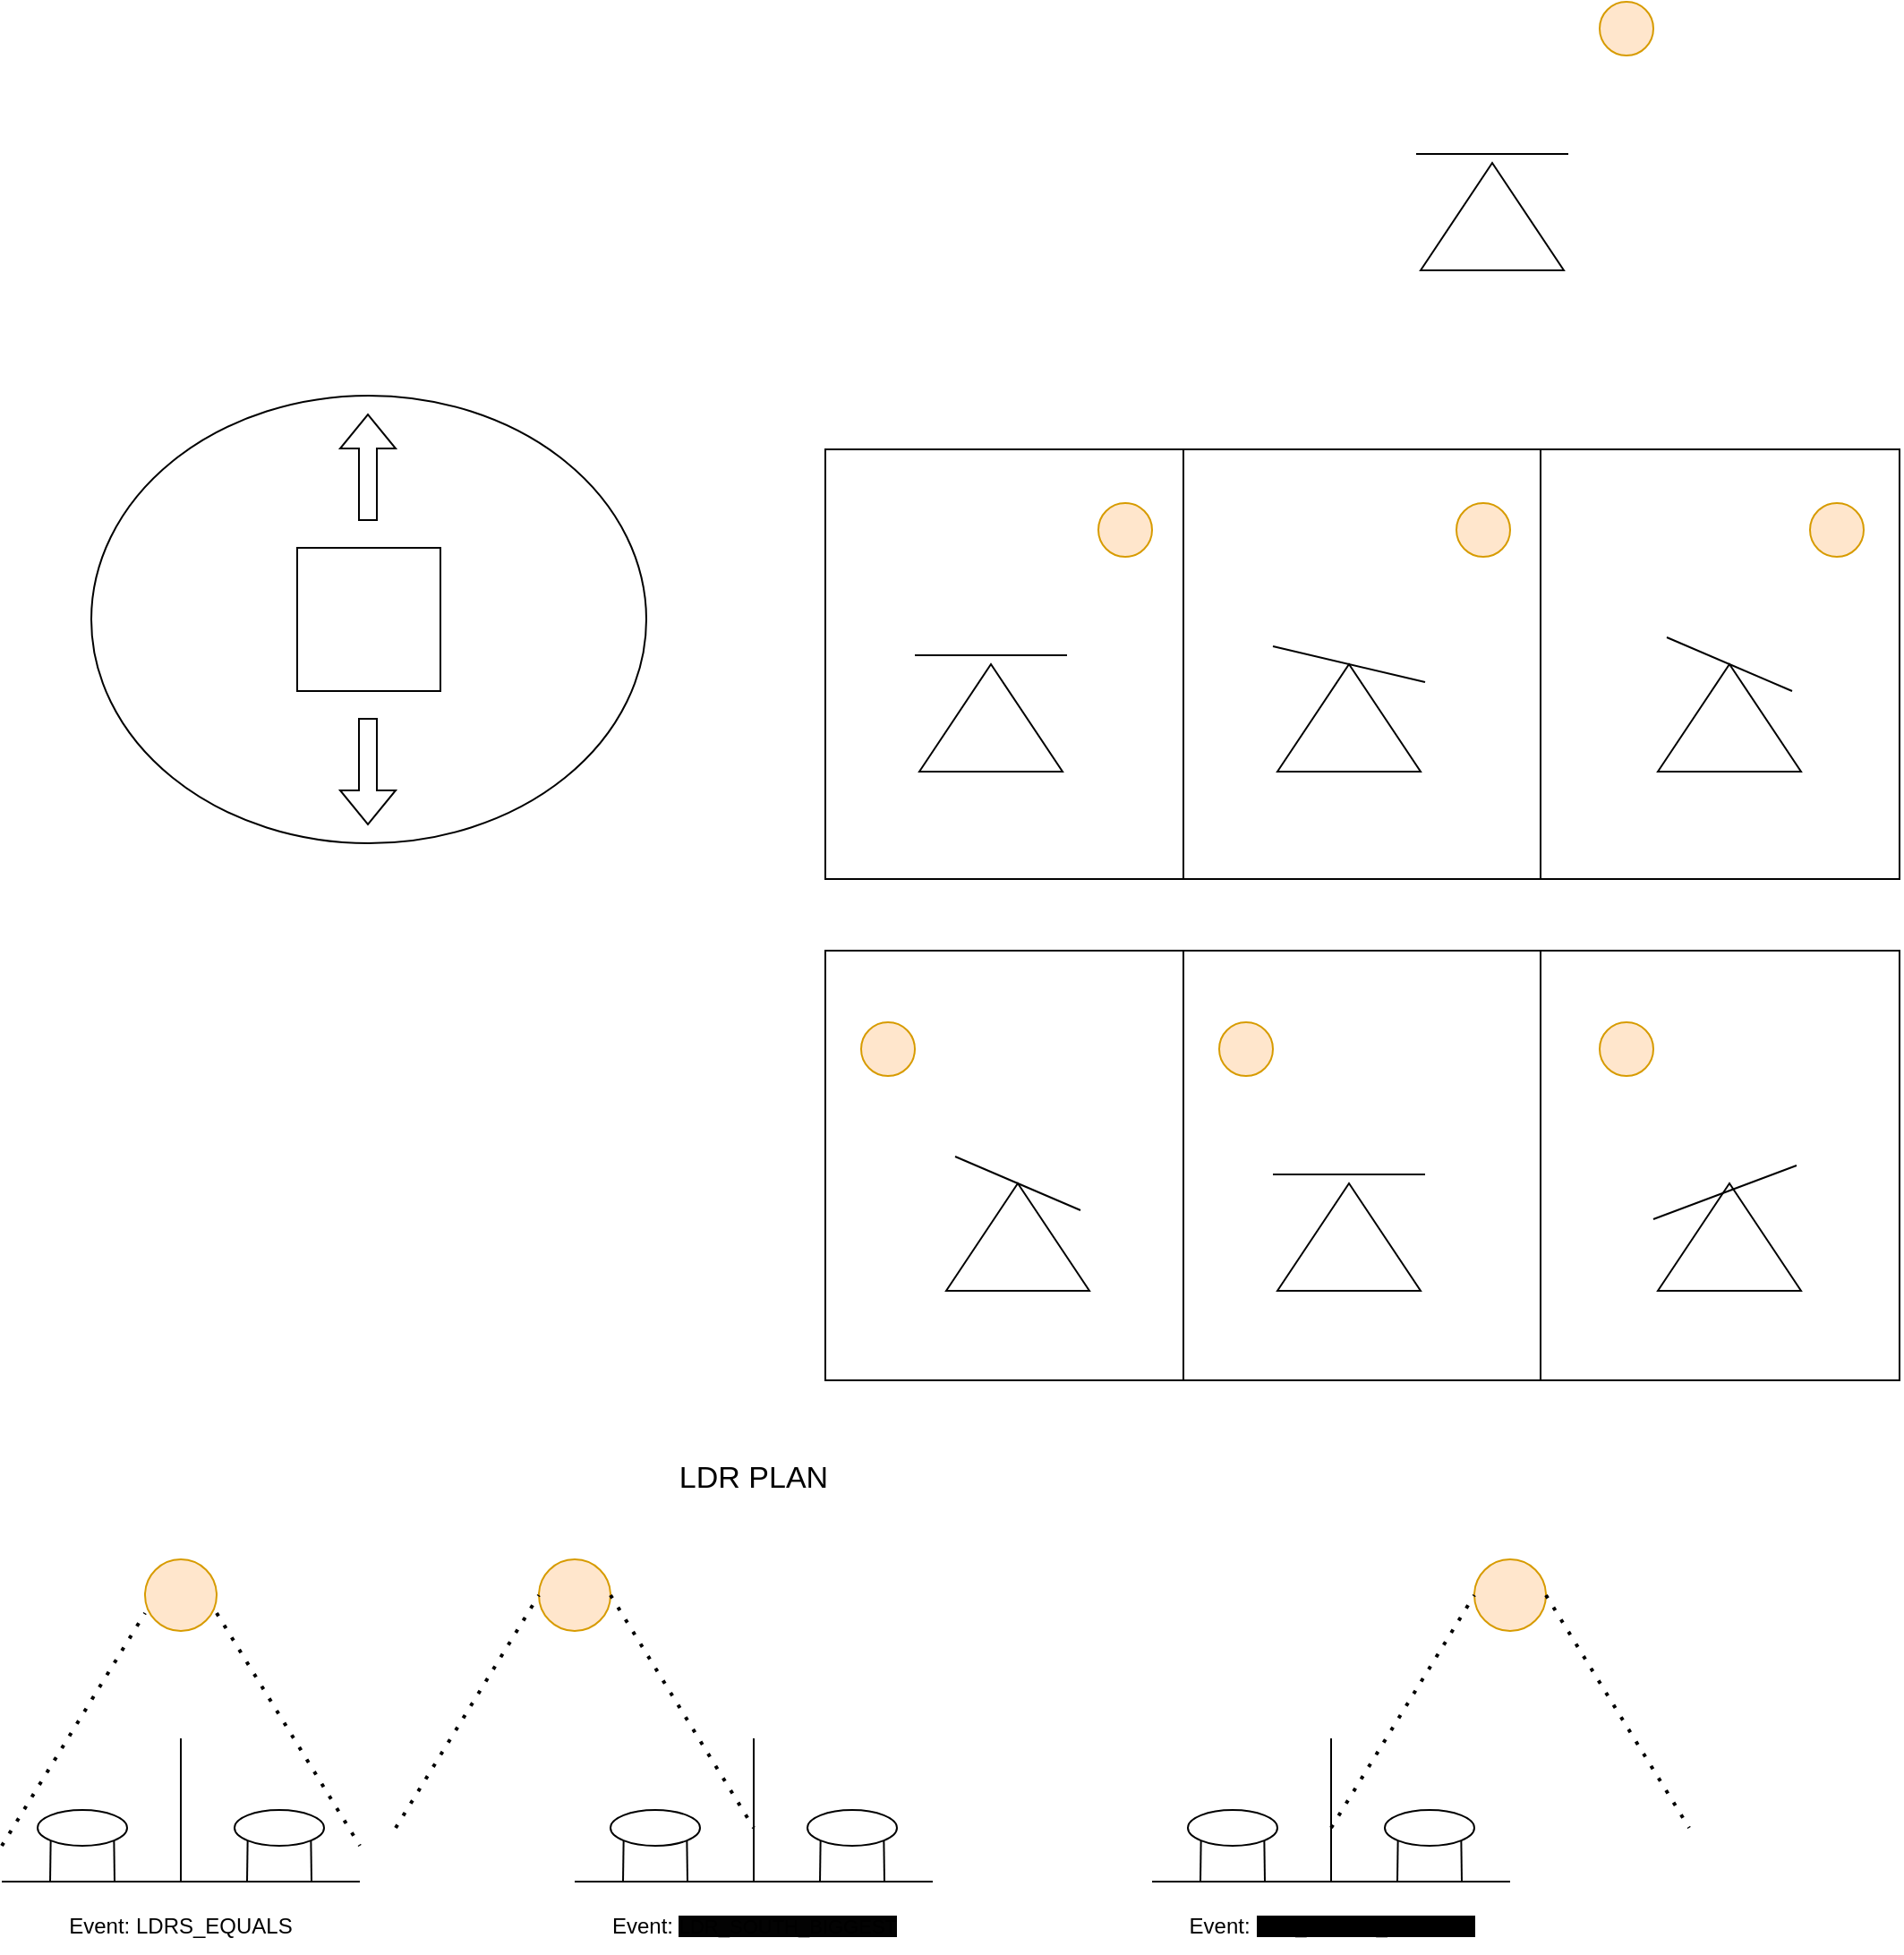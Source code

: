 <mxfile version="24.2.5" type="device" pages="2">
  <diagram id="dknS6vVVcHCbHgST-ZYK" name="Plan">
    <mxGraphModel dx="954" dy="664" grid="1" gridSize="10" guides="1" tooltips="1" connect="1" arrows="1" fold="1" page="1" pageScale="1" pageWidth="2000" pageHeight="1169" math="0" shadow="0">
      <root>
        <mxCell id="0" />
        <mxCell id="1" parent="0" />
        <mxCell id="1wYj7g_pz6meRPkS-qwb-19" value="" style="rounded=0;whiteSpace=wrap;html=1;" parent="1" vertex="1">
          <mxGeometry x="520" y="320" width="600" height="240" as="geometry" />
        </mxCell>
        <mxCell id="1wYj7g_pz6meRPkS-qwb-1" value="" style="ellipse;whiteSpace=wrap;html=1;" parent="1" vertex="1">
          <mxGeometry x="110" y="290" width="310" height="250" as="geometry" />
        </mxCell>
        <mxCell id="1wYj7g_pz6meRPkS-qwb-4" value="" style="whiteSpace=wrap;html=1;aspect=fixed;" parent="1" vertex="1">
          <mxGeometry x="225" y="375" width="80" height="80" as="geometry" />
        </mxCell>
        <mxCell id="1wYj7g_pz6meRPkS-qwb-7" value="" style="shape=flexArrow;endArrow=classic;html=1;rounded=0;" parent="1" edge="1">
          <mxGeometry width="50" height="50" relative="1" as="geometry">
            <mxPoint x="264.5" y="360" as="sourcePoint" />
            <mxPoint x="264.5" y="300" as="targetPoint" />
          </mxGeometry>
        </mxCell>
        <mxCell id="1wYj7g_pz6meRPkS-qwb-10" value="" style="shape=flexArrow;endArrow=classic;html=1;rounded=0;" parent="1" edge="1">
          <mxGeometry width="50" height="50" relative="1" as="geometry">
            <mxPoint x="264.5" y="470" as="sourcePoint" />
            <mxPoint x="264.5" y="530" as="targetPoint" />
          </mxGeometry>
        </mxCell>
        <mxCell id="1wYj7g_pz6meRPkS-qwb-21" value="" style="triangle;whiteSpace=wrap;html=1;rotation=-90;" parent="1" vertex="1">
          <mxGeometry x="862.5" y="150" width="60" height="80" as="geometry" />
        </mxCell>
        <mxCell id="1wYj7g_pz6meRPkS-qwb-22" value="" style="endArrow=none;html=1;rounded=0;" parent="1" edge="1">
          <mxGeometry width="50" height="50" relative="1" as="geometry">
            <mxPoint x="850" y="155" as="sourcePoint" />
            <mxPoint x="935" y="155" as="targetPoint" />
          </mxGeometry>
        </mxCell>
        <mxCell id="1wYj7g_pz6meRPkS-qwb-23" value="" style="ellipse;whiteSpace=wrap;html=1;aspect=fixed;fillColor=#ffe6cc;strokeColor=#d79b00;" parent="1" vertex="1">
          <mxGeometry x="952.5" y="70" width="30" height="30" as="geometry" />
        </mxCell>
        <mxCell id="1wYj7g_pz6meRPkS-qwb-24" value="" style="endArrow=none;html=1;rounded=0;entryX=0.25;entryY=0;entryDx=0;entryDy=0;exitX=0.25;exitY=1;exitDx=0;exitDy=0;" parent="1" edge="1">
          <mxGeometry width="50" height="50" relative="1" as="geometry">
            <mxPoint x="720" y="560" as="sourcePoint" />
            <mxPoint x="720" y="320" as="targetPoint" />
          </mxGeometry>
        </mxCell>
        <mxCell id="1wYj7g_pz6meRPkS-qwb-25" value="" style="endArrow=none;html=1;rounded=0;entryX=0.25;entryY=0;entryDx=0;entryDy=0;exitX=0.25;exitY=1;exitDx=0;exitDy=0;" parent="1" edge="1">
          <mxGeometry width="50" height="50" relative="1" as="geometry">
            <mxPoint x="919.5" y="560" as="sourcePoint" />
            <mxPoint x="919.5" y="320" as="targetPoint" />
          </mxGeometry>
        </mxCell>
        <mxCell id="1wYj7g_pz6meRPkS-qwb-27" value="" style="endArrow=none;html=1;rounded=0;entryX=0.25;entryY=0;entryDx=0;entryDy=0;exitX=0.25;exitY=1;exitDx=0;exitDy=0;" parent="1" edge="1">
          <mxGeometry width="50" height="50" relative="1" as="geometry">
            <mxPoint x="1120" y="560" as="sourcePoint" />
            <mxPoint x="1120" y="320" as="targetPoint" />
          </mxGeometry>
        </mxCell>
        <mxCell id="1wYj7g_pz6meRPkS-qwb-28" value="" style="triangle;whiteSpace=wrap;html=1;rotation=-90;" parent="1" vertex="1">
          <mxGeometry x="582.5" y="430" width="60" height="80" as="geometry" />
        </mxCell>
        <mxCell id="1wYj7g_pz6meRPkS-qwb-29" value="" style="endArrow=none;html=1;rounded=0;" parent="1" edge="1">
          <mxGeometry width="50" height="50" relative="1" as="geometry">
            <mxPoint x="570" y="435" as="sourcePoint" />
            <mxPoint x="655" y="435" as="targetPoint" />
          </mxGeometry>
        </mxCell>
        <mxCell id="1wYj7g_pz6meRPkS-qwb-30" value="" style="ellipse;whiteSpace=wrap;html=1;aspect=fixed;fillColor=#ffe6cc;strokeColor=#d79b00;" parent="1" vertex="1">
          <mxGeometry x="672.5" y="350" width="30" height="30" as="geometry" />
        </mxCell>
        <mxCell id="1wYj7g_pz6meRPkS-qwb-31" value="" style="triangle;whiteSpace=wrap;html=1;rotation=-90;" parent="1" vertex="1">
          <mxGeometry x="782.5" y="430" width="60" height="80" as="geometry" />
        </mxCell>
        <mxCell id="1wYj7g_pz6meRPkS-qwb-33" value="" style="ellipse;whiteSpace=wrap;html=1;aspect=fixed;fillColor=#ffe6cc;strokeColor=#d79b00;" parent="1" vertex="1">
          <mxGeometry x="872.5" y="350" width="30" height="30" as="geometry" />
        </mxCell>
        <mxCell id="1wYj7g_pz6meRPkS-qwb-32" value="" style="endArrow=none;html=1;rounded=0;" parent="1" edge="1">
          <mxGeometry width="50" height="50" relative="1" as="geometry">
            <mxPoint x="770" y="430" as="sourcePoint" />
            <mxPoint x="855" y="450" as="targetPoint" />
          </mxGeometry>
        </mxCell>
        <mxCell id="1wYj7g_pz6meRPkS-qwb-34" value="" style="triangle;whiteSpace=wrap;html=1;rotation=-90;" parent="1" vertex="1">
          <mxGeometry x="995" y="430" width="60" height="80" as="geometry" />
        </mxCell>
        <mxCell id="1wYj7g_pz6meRPkS-qwb-35" value="" style="endArrow=none;html=1;rounded=0;" parent="1" edge="1">
          <mxGeometry width="50" height="50" relative="1" as="geometry">
            <mxPoint x="990" y="425" as="sourcePoint" />
            <mxPoint x="1060" y="455" as="targetPoint" />
          </mxGeometry>
        </mxCell>
        <mxCell id="1wYj7g_pz6meRPkS-qwb-36" value="" style="ellipse;whiteSpace=wrap;html=1;aspect=fixed;fillColor=#ffe6cc;strokeColor=#d79b00;" parent="1" vertex="1">
          <mxGeometry x="1070" y="350" width="30" height="30" as="geometry" />
        </mxCell>
        <mxCell id="1wYj7g_pz6meRPkS-qwb-37" value="" style="rounded=0;whiteSpace=wrap;html=1;" parent="1" vertex="1">
          <mxGeometry x="520" y="600" width="600" height="240" as="geometry" />
        </mxCell>
        <mxCell id="1wYj7g_pz6meRPkS-qwb-38" value="" style="endArrow=none;html=1;rounded=0;entryX=0.25;entryY=0;entryDx=0;entryDy=0;exitX=0.25;exitY=1;exitDx=0;exitDy=0;" parent="1" edge="1">
          <mxGeometry width="50" height="50" relative="1" as="geometry">
            <mxPoint x="720" y="840" as="sourcePoint" />
            <mxPoint x="720" y="600" as="targetPoint" />
          </mxGeometry>
        </mxCell>
        <mxCell id="1wYj7g_pz6meRPkS-qwb-39" value="" style="endArrow=none;html=1;rounded=0;entryX=0.25;entryY=0;entryDx=0;entryDy=0;exitX=0.25;exitY=1;exitDx=0;exitDy=0;" parent="1" edge="1">
          <mxGeometry width="50" height="50" relative="1" as="geometry">
            <mxPoint x="919.5" y="840" as="sourcePoint" />
            <mxPoint x="919.5" y="600" as="targetPoint" />
          </mxGeometry>
        </mxCell>
        <mxCell id="1wYj7g_pz6meRPkS-qwb-40" value="" style="endArrow=none;html=1;rounded=0;entryX=0.25;entryY=0;entryDx=0;entryDy=0;exitX=0.25;exitY=1;exitDx=0;exitDy=0;" parent="1" edge="1">
          <mxGeometry width="50" height="50" relative="1" as="geometry">
            <mxPoint x="1120" y="840" as="sourcePoint" />
            <mxPoint x="1120" y="600" as="targetPoint" />
          </mxGeometry>
        </mxCell>
        <mxCell id="1wYj7g_pz6meRPkS-qwb-50" value="" style="triangle;whiteSpace=wrap;html=1;rotation=-90;" parent="1" vertex="1">
          <mxGeometry x="597.5" y="720" width="60" height="80" as="geometry" />
        </mxCell>
        <mxCell id="1wYj7g_pz6meRPkS-qwb-51" value="" style="endArrow=none;html=1;rounded=0;" parent="1" edge="1">
          <mxGeometry width="50" height="50" relative="1" as="geometry">
            <mxPoint x="592.5" y="715" as="sourcePoint" />
            <mxPoint x="662.5" y="745" as="targetPoint" />
          </mxGeometry>
        </mxCell>
        <mxCell id="1wYj7g_pz6meRPkS-qwb-52" value="" style="ellipse;whiteSpace=wrap;html=1;aspect=fixed;fillColor=#ffe6cc;strokeColor=#d79b00;" parent="1" vertex="1">
          <mxGeometry x="540" y="640" width="30" height="30" as="geometry" />
        </mxCell>
        <mxCell id="1wYj7g_pz6meRPkS-qwb-53" value="" style="triangle;whiteSpace=wrap;html=1;rotation=-90;" parent="1" vertex="1">
          <mxGeometry x="782.5" y="720" width="60" height="80" as="geometry" />
        </mxCell>
        <mxCell id="1wYj7g_pz6meRPkS-qwb-54" value="" style="endArrow=none;html=1;rounded=0;" parent="1" edge="1">
          <mxGeometry width="50" height="50" relative="1" as="geometry">
            <mxPoint x="770" y="725" as="sourcePoint" />
            <mxPoint x="855" y="725" as="targetPoint" />
          </mxGeometry>
        </mxCell>
        <mxCell id="1wYj7g_pz6meRPkS-qwb-55" value="" style="ellipse;whiteSpace=wrap;html=1;aspect=fixed;fillColor=#ffe6cc;strokeColor=#d79b00;" parent="1" vertex="1">
          <mxGeometry x="740" y="640" width="30" height="30" as="geometry" />
        </mxCell>
        <mxCell id="1wYj7g_pz6meRPkS-qwb-56" value="" style="triangle;whiteSpace=wrap;html=1;rotation=-90;" parent="1" vertex="1">
          <mxGeometry x="995" y="720" width="60" height="80" as="geometry" />
        </mxCell>
        <mxCell id="1wYj7g_pz6meRPkS-qwb-57" value="" style="endArrow=none;html=1;rounded=0;" parent="1" edge="1">
          <mxGeometry width="50" height="50" relative="1" as="geometry">
            <mxPoint x="982.5" y="750" as="sourcePoint" />
            <mxPoint x="1062.5" y="720" as="targetPoint" />
          </mxGeometry>
        </mxCell>
        <mxCell id="1wYj7g_pz6meRPkS-qwb-58" value="" style="ellipse;whiteSpace=wrap;html=1;aspect=fixed;fillColor=#ffe6cc;strokeColor=#d79b00;" parent="1" vertex="1">
          <mxGeometry x="952.5" y="640" width="30" height="30" as="geometry" />
        </mxCell>
        <mxCell id="1wYj7g_pz6meRPkS-qwb-59" value="" style="endArrow=none;html=1;rounded=0;" parent="1" edge="1">
          <mxGeometry width="50" height="50" relative="1" as="geometry">
            <mxPoint x="60" y="1120" as="sourcePoint" />
            <mxPoint x="260" y="1120" as="targetPoint" />
          </mxGeometry>
        </mxCell>
        <mxCell id="1wYj7g_pz6meRPkS-qwb-60" value="" style="endArrow=none;html=1;rounded=0;" parent="1" edge="1">
          <mxGeometry width="50" height="50" relative="1" as="geometry">
            <mxPoint x="160" y="1040" as="sourcePoint" />
            <mxPoint x="160" y="1120" as="targetPoint" />
          </mxGeometry>
        </mxCell>
        <mxCell id="1wYj7g_pz6meRPkS-qwb-61" value="LDR PLAN" style="text;html=1;align=center;verticalAlign=middle;whiteSpace=wrap;rounded=0;fontSize=17;" parent="1" vertex="1">
          <mxGeometry x="295" y="880" width="370" height="30" as="geometry" />
        </mxCell>
        <mxCell id="1wYj7g_pz6meRPkS-qwb-62" value="" style="ellipse;whiteSpace=wrap;html=1;" parent="1" vertex="1">
          <mxGeometry x="80" y="1080" width="50" height="20" as="geometry" />
        </mxCell>
        <mxCell id="1wYj7g_pz6meRPkS-qwb-63" value="" style="endArrow=none;html=1;rounded=0;exitX=1;exitY=1;exitDx=0;exitDy=0;" parent="1" source="1wYj7g_pz6meRPkS-qwb-62" edge="1">
          <mxGeometry width="50" height="50" relative="1" as="geometry">
            <mxPoint x="520" y="1050" as="sourcePoint" />
            <mxPoint x="123" y="1120" as="targetPoint" />
          </mxGeometry>
        </mxCell>
        <mxCell id="1wYj7g_pz6meRPkS-qwb-64" value="" style="endArrow=none;html=1;rounded=0;exitX=0;exitY=1;exitDx=0;exitDy=0;" parent="1" source="1wYj7g_pz6meRPkS-qwb-62" edge="1">
          <mxGeometry width="50" height="50" relative="1" as="geometry">
            <mxPoint x="133" y="1107" as="sourcePoint" />
            <mxPoint x="87" y="1120" as="targetPoint" />
          </mxGeometry>
        </mxCell>
        <mxCell id="1wYj7g_pz6meRPkS-qwb-65" value="" style="ellipse;whiteSpace=wrap;html=1;" parent="1" vertex="1">
          <mxGeometry x="190" y="1080" width="50" height="20" as="geometry" />
        </mxCell>
        <mxCell id="1wYj7g_pz6meRPkS-qwb-66" value="" style="endArrow=none;html=1;rounded=0;exitX=1;exitY=1;exitDx=0;exitDy=0;" parent="1" source="1wYj7g_pz6meRPkS-qwb-65" edge="1">
          <mxGeometry width="50" height="50" relative="1" as="geometry">
            <mxPoint x="630" y="1050" as="sourcePoint" />
            <mxPoint x="233" y="1120" as="targetPoint" />
          </mxGeometry>
        </mxCell>
        <mxCell id="1wYj7g_pz6meRPkS-qwb-67" value="" style="endArrow=none;html=1;rounded=0;exitX=0;exitY=1;exitDx=0;exitDy=0;" parent="1" source="1wYj7g_pz6meRPkS-qwb-65" edge="1">
          <mxGeometry width="50" height="50" relative="1" as="geometry">
            <mxPoint x="243" y="1107" as="sourcePoint" />
            <mxPoint x="197" y="1120" as="targetPoint" />
          </mxGeometry>
        </mxCell>
        <mxCell id="1wYj7g_pz6meRPkS-qwb-68" value="" style="endArrow=none;html=1;rounded=0;" parent="1" edge="1">
          <mxGeometry width="50" height="50" relative="1" as="geometry">
            <mxPoint x="380" y="1120" as="sourcePoint" />
            <mxPoint x="580" y="1120" as="targetPoint" />
          </mxGeometry>
        </mxCell>
        <mxCell id="1wYj7g_pz6meRPkS-qwb-69" value="" style="endArrow=none;html=1;rounded=0;" parent="1" edge="1">
          <mxGeometry width="50" height="50" relative="1" as="geometry">
            <mxPoint x="480" y="1040" as="sourcePoint" />
            <mxPoint x="480" y="1120" as="targetPoint" />
          </mxGeometry>
        </mxCell>
        <mxCell id="1wYj7g_pz6meRPkS-qwb-70" value="" style="ellipse;whiteSpace=wrap;html=1;" parent="1" vertex="1">
          <mxGeometry x="400" y="1080" width="50" height="20" as="geometry" />
        </mxCell>
        <mxCell id="1wYj7g_pz6meRPkS-qwb-71" value="" style="endArrow=none;html=1;rounded=0;exitX=1;exitY=1;exitDx=0;exitDy=0;" parent="1" source="1wYj7g_pz6meRPkS-qwb-70" edge="1">
          <mxGeometry width="50" height="50" relative="1" as="geometry">
            <mxPoint x="840" y="1050" as="sourcePoint" />
            <mxPoint x="443" y="1120" as="targetPoint" />
          </mxGeometry>
        </mxCell>
        <mxCell id="1wYj7g_pz6meRPkS-qwb-72" value="" style="endArrow=none;html=1;rounded=0;exitX=0;exitY=1;exitDx=0;exitDy=0;" parent="1" source="1wYj7g_pz6meRPkS-qwb-70" edge="1">
          <mxGeometry width="50" height="50" relative="1" as="geometry">
            <mxPoint x="453" y="1107" as="sourcePoint" />
            <mxPoint x="407" y="1120" as="targetPoint" />
          </mxGeometry>
        </mxCell>
        <mxCell id="1wYj7g_pz6meRPkS-qwb-73" value="" style="ellipse;whiteSpace=wrap;html=1;" parent="1" vertex="1">
          <mxGeometry x="510" y="1080" width="50" height="20" as="geometry" />
        </mxCell>
        <mxCell id="1wYj7g_pz6meRPkS-qwb-74" value="" style="endArrow=none;html=1;rounded=0;exitX=1;exitY=1;exitDx=0;exitDy=0;" parent="1" source="1wYj7g_pz6meRPkS-qwb-73" edge="1">
          <mxGeometry width="50" height="50" relative="1" as="geometry">
            <mxPoint x="950" y="1050" as="sourcePoint" />
            <mxPoint x="553" y="1120" as="targetPoint" />
          </mxGeometry>
        </mxCell>
        <mxCell id="1wYj7g_pz6meRPkS-qwb-75" value="" style="endArrow=none;html=1;rounded=0;exitX=0;exitY=1;exitDx=0;exitDy=0;" parent="1" source="1wYj7g_pz6meRPkS-qwb-73" edge="1">
          <mxGeometry width="50" height="50" relative="1" as="geometry">
            <mxPoint x="563" y="1107" as="sourcePoint" />
            <mxPoint x="517" y="1120" as="targetPoint" />
          </mxGeometry>
        </mxCell>
        <mxCell id="1wYj7g_pz6meRPkS-qwb-76" value="" style="endArrow=none;html=1;rounded=0;" parent="1" edge="1">
          <mxGeometry width="50" height="50" relative="1" as="geometry">
            <mxPoint x="702.5" y="1120" as="sourcePoint" />
            <mxPoint x="902.5" y="1120" as="targetPoint" />
          </mxGeometry>
        </mxCell>
        <mxCell id="1wYj7g_pz6meRPkS-qwb-77" value="" style="endArrow=none;html=1;rounded=0;" parent="1" edge="1">
          <mxGeometry width="50" height="50" relative="1" as="geometry">
            <mxPoint x="802.5" y="1040" as="sourcePoint" />
            <mxPoint x="802.5" y="1120" as="targetPoint" />
          </mxGeometry>
        </mxCell>
        <mxCell id="1wYj7g_pz6meRPkS-qwb-78" value="" style="ellipse;whiteSpace=wrap;html=1;" parent="1" vertex="1">
          <mxGeometry x="722.5" y="1080" width="50" height="20" as="geometry" />
        </mxCell>
        <mxCell id="1wYj7g_pz6meRPkS-qwb-79" value="" style="endArrow=none;html=1;rounded=0;exitX=1;exitY=1;exitDx=0;exitDy=0;" parent="1" source="1wYj7g_pz6meRPkS-qwb-78" edge="1">
          <mxGeometry width="50" height="50" relative="1" as="geometry">
            <mxPoint x="1162.5" y="1050" as="sourcePoint" />
            <mxPoint x="765.5" y="1120" as="targetPoint" />
          </mxGeometry>
        </mxCell>
        <mxCell id="1wYj7g_pz6meRPkS-qwb-80" value="" style="endArrow=none;html=1;rounded=0;exitX=0;exitY=1;exitDx=0;exitDy=0;" parent="1" source="1wYj7g_pz6meRPkS-qwb-78" edge="1">
          <mxGeometry width="50" height="50" relative="1" as="geometry">
            <mxPoint x="775.5" y="1107" as="sourcePoint" />
            <mxPoint x="729.5" y="1120" as="targetPoint" />
          </mxGeometry>
        </mxCell>
        <mxCell id="1wYj7g_pz6meRPkS-qwb-81" value="" style="ellipse;whiteSpace=wrap;html=1;" parent="1" vertex="1">
          <mxGeometry x="832.5" y="1080" width="50" height="20" as="geometry" />
        </mxCell>
        <mxCell id="1wYj7g_pz6meRPkS-qwb-82" value="" style="endArrow=none;html=1;rounded=0;exitX=1;exitY=1;exitDx=0;exitDy=0;" parent="1" source="1wYj7g_pz6meRPkS-qwb-81" edge="1">
          <mxGeometry width="50" height="50" relative="1" as="geometry">
            <mxPoint x="1272.5" y="1050" as="sourcePoint" />
            <mxPoint x="875.5" y="1120" as="targetPoint" />
          </mxGeometry>
        </mxCell>
        <mxCell id="1wYj7g_pz6meRPkS-qwb-83" value="" style="endArrow=none;html=1;rounded=0;exitX=0;exitY=1;exitDx=0;exitDy=0;" parent="1" source="1wYj7g_pz6meRPkS-qwb-81" edge="1">
          <mxGeometry width="50" height="50" relative="1" as="geometry">
            <mxPoint x="885.5" y="1107" as="sourcePoint" />
            <mxPoint x="839.5" y="1120" as="targetPoint" />
          </mxGeometry>
        </mxCell>
        <mxCell id="1wYj7g_pz6meRPkS-qwb-84" value="" style="ellipse;whiteSpace=wrap;html=1;aspect=fixed;fillColor=#ffe6cc;strokeColor=#d79b00;" parent="1" vertex="1">
          <mxGeometry x="140" y="940" width="40" height="40" as="geometry" />
        </mxCell>
        <mxCell id="1wYj7g_pz6meRPkS-qwb-85" value="" style="ellipse;whiteSpace=wrap;html=1;aspect=fixed;fillColor=#ffe6cc;strokeColor=#d79b00;" parent="1" vertex="1">
          <mxGeometry x="360" y="940" width="40" height="40" as="geometry" />
        </mxCell>
        <mxCell id="1wYj7g_pz6meRPkS-qwb-86" value="" style="ellipse;whiteSpace=wrap;html=1;aspect=fixed;fillColor=#ffe6cc;strokeColor=#d79b00;" parent="1" vertex="1">
          <mxGeometry x="882.5" y="940" width="40" height="40" as="geometry" />
        </mxCell>
        <mxCell id="1wYj7g_pz6meRPkS-qwb-87" value="Event: LDRS_EQUALS" style="text;html=1;align=center;verticalAlign=middle;whiteSpace=wrap;rounded=0;" parent="1" vertex="1">
          <mxGeometry x="90" y="1130" width="140" height="30" as="geometry" />
        </mxCell>
        <mxCell id="z_wNYEGTQUqZngrz3DeC-1" value="Event:&amp;nbsp;&lt;span style=&quot;font-size: 11px; text-wrap: nowrap; background-color: rgb(3, 3, 3);&quot;&gt;LDR_SOUTH_BIGGEST&lt;/span&gt;" style="text;html=1;align=center;verticalAlign=middle;whiteSpace=wrap;rounded=0;" parent="1" vertex="1">
          <mxGeometry x="412.5" y="1130" width="135" height="30" as="geometry" />
        </mxCell>
        <mxCell id="1ZmBJKgYl4V7wZ7pSsIw-1" value="Event:&amp;nbsp;&lt;span style=&quot;font-size: 11px; text-wrap: nowrap; background-color: rgb(0, 0, 0);&quot;&gt;LDR_NORTH_BIGGEST&lt;/span&gt;" style="text;html=1;align=center;verticalAlign=middle;whiteSpace=wrap;rounded=0;" parent="1" vertex="1">
          <mxGeometry x="757.5" y="1130" width="90" height="30" as="geometry" />
        </mxCell>
        <mxCell id="jZAuARQzMBz2ShefG9W7-1" value="" style="endArrow=none;dashed=1;html=1;dashPattern=1 3;strokeWidth=2;rounded=0;" parent="1" edge="1">
          <mxGeometry width="50" height="50" relative="1" as="geometry">
            <mxPoint x="60" y="1100" as="sourcePoint" />
            <mxPoint x="140" y="970" as="targetPoint" />
          </mxGeometry>
        </mxCell>
        <mxCell id="jZAuARQzMBz2ShefG9W7-3" value="" style="endArrow=none;dashed=1;html=1;dashPattern=1 3;strokeWidth=2;rounded=0;" parent="1" edge="1">
          <mxGeometry width="50" height="50" relative="1" as="geometry">
            <mxPoint x="180" y="970" as="sourcePoint" />
            <mxPoint x="260" y="1100" as="targetPoint" />
          </mxGeometry>
        </mxCell>
        <mxCell id="jZAuARQzMBz2ShefG9W7-4" value="" style="endArrow=none;dashed=1;html=1;dashPattern=1 3;strokeWidth=2;rounded=0;" parent="1" edge="1">
          <mxGeometry width="50" height="50" relative="1" as="geometry">
            <mxPoint x="400" y="960" as="sourcePoint" />
            <mxPoint x="480" y="1090" as="targetPoint" />
          </mxGeometry>
        </mxCell>
        <mxCell id="jZAuARQzMBz2ShefG9W7-5" value="" style="endArrow=none;dashed=1;html=1;dashPattern=1 3;strokeWidth=2;rounded=0;" parent="1" edge="1">
          <mxGeometry width="50" height="50" relative="1" as="geometry">
            <mxPoint x="280" y="1090" as="sourcePoint" />
            <mxPoint x="360" y="960" as="targetPoint" />
          </mxGeometry>
        </mxCell>
        <mxCell id="jZAuARQzMBz2ShefG9W7-6" value="" style="endArrow=none;dashed=1;html=1;dashPattern=1 3;strokeWidth=2;rounded=0;" parent="1" edge="1">
          <mxGeometry width="50" height="50" relative="1" as="geometry">
            <mxPoint x="802.5" y="1090" as="sourcePoint" />
            <mxPoint x="882.5" y="960" as="targetPoint" />
          </mxGeometry>
        </mxCell>
        <mxCell id="jZAuARQzMBz2ShefG9W7-7" value="" style="endArrow=none;dashed=1;html=1;dashPattern=1 3;strokeWidth=2;rounded=0;" parent="1" edge="1">
          <mxGeometry width="50" height="50" relative="1" as="geometry">
            <mxPoint x="922.5" y="960" as="sourcePoint" />
            <mxPoint x="1002.5" y="1090" as="targetPoint" />
          </mxGeometry>
        </mxCell>
      </root>
    </mxGraphModel>
  </diagram>
  <diagram name="State Machine" id="Y02LzhgFGvge9OYAie8o">
    <mxGraphModel dx="1434" dy="844" grid="1" gridSize="10" guides="1" tooltips="1" connect="1" arrows="1" fold="1" page="1" pageScale="1" pageWidth="2000" pageHeight="1169" math="0" shadow="0">
      <root>
        <mxCell id="0" />
        <mxCell id="1" parent="0" />
        <mxCell id="0qxrMcnIwjIbNo3bIZ_l-1" value="SETUP" style="ellipse;whiteSpace=wrap;html=1;" parent="1" vertex="1">
          <mxGeometry x="80" y="240" width="120" height="120" as="geometry" />
        </mxCell>
        <mxCell id="0qxrMcnIwjIbNo3bIZ_l-19" style="edgeStyle=orthogonalEdgeStyle;rounded=0;orthogonalLoop=1;jettySize=auto;html=1;entryX=0.95;entryY=0.258;entryDx=0;entryDy=0;entryPerimeter=0;endArrow=classic;endFill=1;" parent="1" target="0qxrMcnIwjIbNo3bIZ_l-6" edge="1">
          <mxGeometry relative="1" as="geometry">
            <mxPoint x="650" y="330" as="targetPoint" />
            <mxPoint x="470" y="330" as="sourcePoint" />
            <Array as="points">
              <mxPoint x="470" y="333" />
              <mxPoint x="720" y="333" />
              <mxPoint x="720" y="271" />
            </Array>
          </mxGeometry>
        </mxCell>
        <mxCell id="0qxrMcnIwjIbNo3bIZ_l-21" value="LDRS_EQUALS" style="edgeLabel;html=1;align=center;verticalAlign=middle;resizable=0;points=[];" parent="0qxrMcnIwjIbNo3bIZ_l-19" connectable="0" vertex="1">
          <mxGeometry x="0.027" y="1" relative="1" as="geometry">
            <mxPoint as="offset" />
          </mxGeometry>
        </mxCell>
        <mxCell id="0qxrMcnIwjIbNo3bIZ_l-6" value="BALANCE" style="ellipse;whiteSpace=wrap;html=1;" parent="1" vertex="1">
          <mxGeometry x="360" y="240" width="120" height="120" as="geometry" />
        </mxCell>
        <mxCell id="0qxrMcnIwjIbNo3bIZ_l-15" style="edgeStyle=orthogonalEdgeStyle;rounded=0;orthogonalLoop=1;jettySize=auto;html=1;exitX=0.5;exitY=0;exitDx=0;exitDy=0;entryX=0.5;entryY=0;entryDx=0;entryDy=0;" parent="1" source="0qxrMcnIwjIbNo3bIZ_l-7" target="0qxrMcnIwjIbNo3bIZ_l-6" edge="1">
          <mxGeometry relative="1" as="geometry">
            <Array as="points">
              <mxPoint x="850" y="70" />
              <mxPoint x="420" y="70" />
            </Array>
          </mxGeometry>
        </mxCell>
        <mxCell id="0qxrMcnIwjIbNo3bIZ_l-16" value="LDRS_EQUALS" style="edgeLabel;html=1;align=center;verticalAlign=middle;resizable=0;points=[];" parent="0qxrMcnIwjIbNo3bIZ_l-15" connectable="0" vertex="1">
          <mxGeometry x="-0.345" y="-4" relative="1" as="geometry">
            <mxPoint y="4" as="offset" />
          </mxGeometry>
        </mxCell>
        <mxCell id="afCCTu1NXVBNrQbe_EKk-3" style="edgeStyle=orthogonalEdgeStyle;rounded=0;orthogonalLoop=1;jettySize=auto;html=1;exitX=0;exitY=1;exitDx=0;exitDy=0;entryX=0;entryY=0;entryDx=0;entryDy=0;" edge="1" parent="1" source="0qxrMcnIwjIbNo3bIZ_l-7" target="0qxrMcnIwjIbNo3bIZ_l-10">
          <mxGeometry relative="1" as="geometry" />
        </mxCell>
        <mxCell id="afCCTu1NXVBNrQbe_EKk-6" value="LDR_NORTH_BIGGEST" style="edgeLabel;html=1;align=center;verticalAlign=middle;resizable=0;points=[];" vertex="1" connectable="0" parent="afCCTu1NXVBNrQbe_EKk-3">
          <mxGeometry x="0.204" relative="1" as="geometry">
            <mxPoint as="offset" />
          </mxGeometry>
        </mxCell>
        <mxCell id="0qxrMcnIwjIbNo3bIZ_l-7" value="GO_SOUTH" style="ellipse;whiteSpace=wrap;html=1;" parent="1" vertex="1">
          <mxGeometry x="790" y="90" width="120" height="120" as="geometry" />
        </mxCell>
        <mxCell id="0qxrMcnIwjIbNo3bIZ_l-9" value="" style="endArrow=classic;html=1;rounded=0;exitX=1;exitY=0;exitDx=0;exitDy=0;entryX=0;entryY=0.5;entryDx=0;entryDy=0;endFill=1;" parent="1" source="0qxrMcnIwjIbNo3bIZ_l-6" target="0qxrMcnIwjIbNo3bIZ_l-7" edge="1">
          <mxGeometry width="50" height="50" relative="1" as="geometry">
            <mxPoint x="700" y="410" as="sourcePoint" />
            <mxPoint x="750" y="360" as="targetPoint" />
          </mxGeometry>
        </mxCell>
        <mxCell id="0qxrMcnIwjIbNo3bIZ_l-13" value="LDR_SOUTH_BIGGEST" style="edgeLabel;html=1;align=center;verticalAlign=middle;resizable=0;points=[];" parent="0qxrMcnIwjIbNo3bIZ_l-9" connectable="0" vertex="1">
          <mxGeometry x="0.152" relative="1" as="geometry">
            <mxPoint as="offset" />
          </mxGeometry>
        </mxCell>
        <mxCell id="afCCTu1NXVBNrQbe_EKk-4" style="edgeStyle=orthogonalEdgeStyle;rounded=0;orthogonalLoop=1;jettySize=auto;html=1;exitX=1;exitY=0;exitDx=0;exitDy=0;entryX=1;entryY=1;entryDx=0;entryDy=0;" edge="1" parent="1" source="0qxrMcnIwjIbNo3bIZ_l-10" target="0qxrMcnIwjIbNo3bIZ_l-7">
          <mxGeometry relative="1" as="geometry" />
        </mxCell>
        <mxCell id="afCCTu1NXVBNrQbe_EKk-7" value="LDR_SOUTH_BIGGEST" style="edgeLabel;html=1;align=center;verticalAlign=middle;resizable=0;points=[];" vertex="1" connectable="0" parent="afCCTu1NXVBNrQbe_EKk-4">
          <mxGeometry x="0.272" y="-4" relative="1" as="geometry">
            <mxPoint as="offset" />
          </mxGeometry>
        </mxCell>
        <mxCell id="0qxrMcnIwjIbNo3bIZ_l-10" value="GO_NORTH" style="ellipse;whiteSpace=wrap;html=1;" parent="1" vertex="1">
          <mxGeometry x="790" y="410" width="120" height="120" as="geometry" />
        </mxCell>
        <mxCell id="0qxrMcnIwjIbNo3bIZ_l-11" value="" style="endArrow=classic;html=1;rounded=0;exitX=1;exitY=1;exitDx=0;exitDy=0;entryX=0;entryY=0.5;entryDx=0;entryDy=0;endFill=1;" parent="1" source="0qxrMcnIwjIbNo3bIZ_l-6" target="0qxrMcnIwjIbNo3bIZ_l-10" edge="1">
          <mxGeometry width="50" height="50" relative="1" as="geometry">
            <mxPoint x="472" y="268" as="sourcePoint" />
            <mxPoint x="668" y="192" as="targetPoint" />
          </mxGeometry>
        </mxCell>
        <mxCell id="0qxrMcnIwjIbNo3bIZ_l-14" value="LDR_NORTH_BIGGEST" style="edgeLabel;html=1;align=center;verticalAlign=middle;resizable=0;points=[];" parent="0qxrMcnIwjIbNo3bIZ_l-11" connectable="0" vertex="1">
          <mxGeometry x="0.116" y="2" relative="1" as="geometry">
            <mxPoint as="offset" />
          </mxGeometry>
        </mxCell>
        <mxCell id="0qxrMcnIwjIbNo3bIZ_l-12" value="" style="endArrow=classic;html=1;rounded=0;exitX=1;exitY=0.5;exitDx=0;exitDy=0;entryX=0;entryY=0.5;entryDx=0;entryDy=0;endFill=1;" parent="1" source="0qxrMcnIwjIbNo3bIZ_l-1" target="0qxrMcnIwjIbNo3bIZ_l-6" edge="1">
          <mxGeometry width="50" height="50" relative="1" as="geometry">
            <mxPoint x="472" y="352" as="sourcePoint" />
            <mxPoint x="668" y="428" as="targetPoint" />
          </mxGeometry>
        </mxCell>
        <mxCell id="0qxrMcnIwjIbNo3bIZ_l-22" value="SET_SENSOR_FINISHED" style="edgeLabel;html=1;align=center;verticalAlign=middle;resizable=0;points=[];" parent="0qxrMcnIwjIbNo3bIZ_l-12" connectable="0" vertex="1">
          <mxGeometry x="-0.037" y="2" relative="1" as="geometry">
            <mxPoint as="offset" />
          </mxGeometry>
        </mxCell>
        <mxCell id="0qxrMcnIwjIbNo3bIZ_l-17" style="edgeStyle=orthogonalEdgeStyle;rounded=0;orthogonalLoop=1;jettySize=auto;html=1;exitX=0.5;exitY=1;exitDx=0;exitDy=0;entryX=0.5;entryY=1;entryDx=0;entryDy=0;" parent="1" source="0qxrMcnIwjIbNo3bIZ_l-10" target="0qxrMcnIwjIbNo3bIZ_l-6" edge="1">
          <mxGeometry relative="1" as="geometry">
            <mxPoint x="860" y="100" as="sourcePoint" />
            <mxPoint x="430" y="250" as="targetPoint" />
            <Array as="points">
              <mxPoint x="850" y="540" />
              <mxPoint x="430" y="540" />
              <mxPoint x="430" y="360" />
            </Array>
          </mxGeometry>
        </mxCell>
        <mxCell id="0qxrMcnIwjIbNo3bIZ_l-18" value="LDRS_EQUALS" style="edgeLabel;html=1;align=center;verticalAlign=middle;resizable=0;points=[];" parent="0qxrMcnIwjIbNo3bIZ_l-17" connectable="0" vertex="1">
          <mxGeometry x="-0.345" y="-4" relative="1" as="geometry">
            <mxPoint y="4" as="offset" />
          </mxGeometry>
        </mxCell>
        <mxCell id="0qxrMcnIwjIbNo3bIZ_l-23" value="&lt;div style=&quot;&quot;&gt;&lt;span style=&quot;background-color: initial;&quot;&gt;All states can receive a reboot event of a physical button&lt;/span&gt;&lt;/div&gt;" style="shape=note;strokeWidth=2;fontSize=14;size=20;whiteSpace=wrap;html=1;fillColor=#fff2cc;strokeColor=#d6b656;fontColor=#666600;align=center;" parent="1" vertex="1">
          <mxGeometry x="140" y="90" width="210" height="115" as="geometry" />
        </mxCell>
      </root>
    </mxGraphModel>
  </diagram>
</mxfile>
